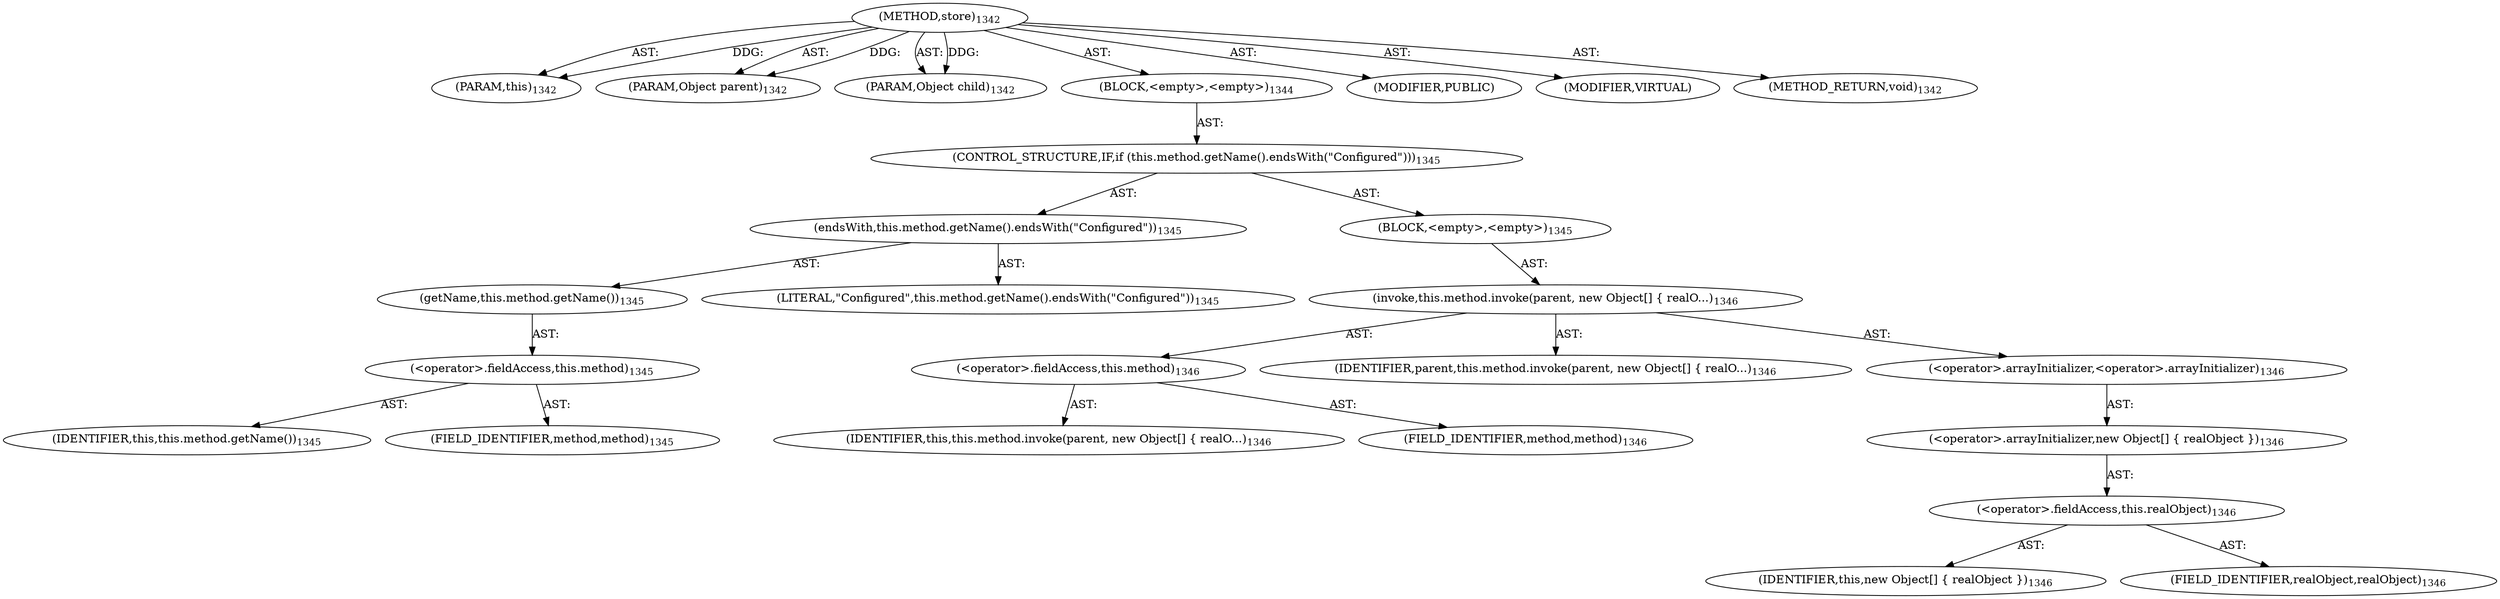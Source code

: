 digraph "store" {  
"111669149765" [label = <(METHOD,store)<SUB>1342</SUB>> ]
"115964117196" [label = <(PARAM,this)<SUB>1342</SUB>> ]
"115964117197" [label = <(PARAM,Object parent)<SUB>1342</SUB>> ]
"115964117198" [label = <(PARAM,Object child)<SUB>1342</SUB>> ]
"25769804010" [label = <(BLOCK,&lt;empty&gt;,&lt;empty&gt;)<SUB>1344</SUB>> ]
"47244640379" [label = <(CONTROL_STRUCTURE,IF,if (this.method.getName().endsWith(&quot;Configured&quot;)))<SUB>1345</SUB>> ]
"30064771953" [label = <(endsWith,this.method.getName().endsWith(&quot;Configured&quot;))<SUB>1345</SUB>> ]
"30064771954" [label = <(getName,this.method.getName())<SUB>1345</SUB>> ]
"30064771955" [label = <(&lt;operator&gt;.fieldAccess,this.method)<SUB>1345</SUB>> ]
"68719477519" [label = <(IDENTIFIER,this,this.method.getName())<SUB>1345</SUB>> ]
"55834575030" [label = <(FIELD_IDENTIFIER,method,method)<SUB>1345</SUB>> ]
"90194313345" [label = <(LITERAL,&quot;Configured&quot;,this.method.getName().endsWith(&quot;Configured&quot;))<SUB>1345</SUB>> ]
"25769804011" [label = <(BLOCK,&lt;empty&gt;,&lt;empty&gt;)<SUB>1345</SUB>> ]
"30064771956" [label = <(invoke,this.method.invoke(parent, new Object[] { realO...)<SUB>1346</SUB>> ]
"30064771957" [label = <(&lt;operator&gt;.fieldAccess,this.method)<SUB>1346</SUB>> ]
"68719477520" [label = <(IDENTIFIER,this,this.method.invoke(parent, new Object[] { realO...)<SUB>1346</SUB>> ]
"55834575031" [label = <(FIELD_IDENTIFIER,method,method)<SUB>1346</SUB>> ]
"68719477521" [label = <(IDENTIFIER,parent,this.method.invoke(parent, new Object[] { realO...)<SUB>1346</SUB>> ]
"30064771958" [label = <(&lt;operator&gt;.arrayInitializer,&lt;operator&gt;.arrayInitializer)<SUB>1346</SUB>> ]
"30064771959" [label = <(&lt;operator&gt;.arrayInitializer,new Object[] { realObject })<SUB>1346</SUB>> ]
"30064771960" [label = <(&lt;operator&gt;.fieldAccess,this.realObject)<SUB>1346</SUB>> ]
"68719477522" [label = <(IDENTIFIER,this,new Object[] { realObject })<SUB>1346</SUB>> ]
"55834575032" [label = <(FIELD_IDENTIFIER,realObject,realObject)<SUB>1346</SUB>> ]
"133143986340" [label = <(MODIFIER,PUBLIC)> ]
"133143986341" [label = <(MODIFIER,VIRTUAL)> ]
"128849018949" [label = <(METHOD_RETURN,void)<SUB>1342</SUB>> ]
  "111669149765" -> "115964117196"  [ label = "AST: "] 
  "111669149765" -> "115964117197"  [ label = "AST: "] 
  "111669149765" -> "115964117198"  [ label = "AST: "] 
  "111669149765" -> "25769804010"  [ label = "AST: "] 
  "111669149765" -> "133143986340"  [ label = "AST: "] 
  "111669149765" -> "133143986341"  [ label = "AST: "] 
  "111669149765" -> "128849018949"  [ label = "AST: "] 
  "25769804010" -> "47244640379"  [ label = "AST: "] 
  "47244640379" -> "30064771953"  [ label = "AST: "] 
  "47244640379" -> "25769804011"  [ label = "AST: "] 
  "30064771953" -> "30064771954"  [ label = "AST: "] 
  "30064771953" -> "90194313345"  [ label = "AST: "] 
  "30064771954" -> "30064771955"  [ label = "AST: "] 
  "30064771955" -> "68719477519"  [ label = "AST: "] 
  "30064771955" -> "55834575030"  [ label = "AST: "] 
  "25769804011" -> "30064771956"  [ label = "AST: "] 
  "30064771956" -> "30064771957"  [ label = "AST: "] 
  "30064771956" -> "68719477521"  [ label = "AST: "] 
  "30064771956" -> "30064771958"  [ label = "AST: "] 
  "30064771957" -> "68719477520"  [ label = "AST: "] 
  "30064771957" -> "55834575031"  [ label = "AST: "] 
  "30064771958" -> "30064771959"  [ label = "AST: "] 
  "30064771959" -> "30064771960"  [ label = "AST: "] 
  "30064771960" -> "68719477522"  [ label = "AST: "] 
  "30064771960" -> "55834575032"  [ label = "AST: "] 
  "111669149765" -> "115964117196"  [ label = "DDG: "] 
  "111669149765" -> "115964117197"  [ label = "DDG: "] 
  "111669149765" -> "115964117198"  [ label = "DDG: "] 
}
